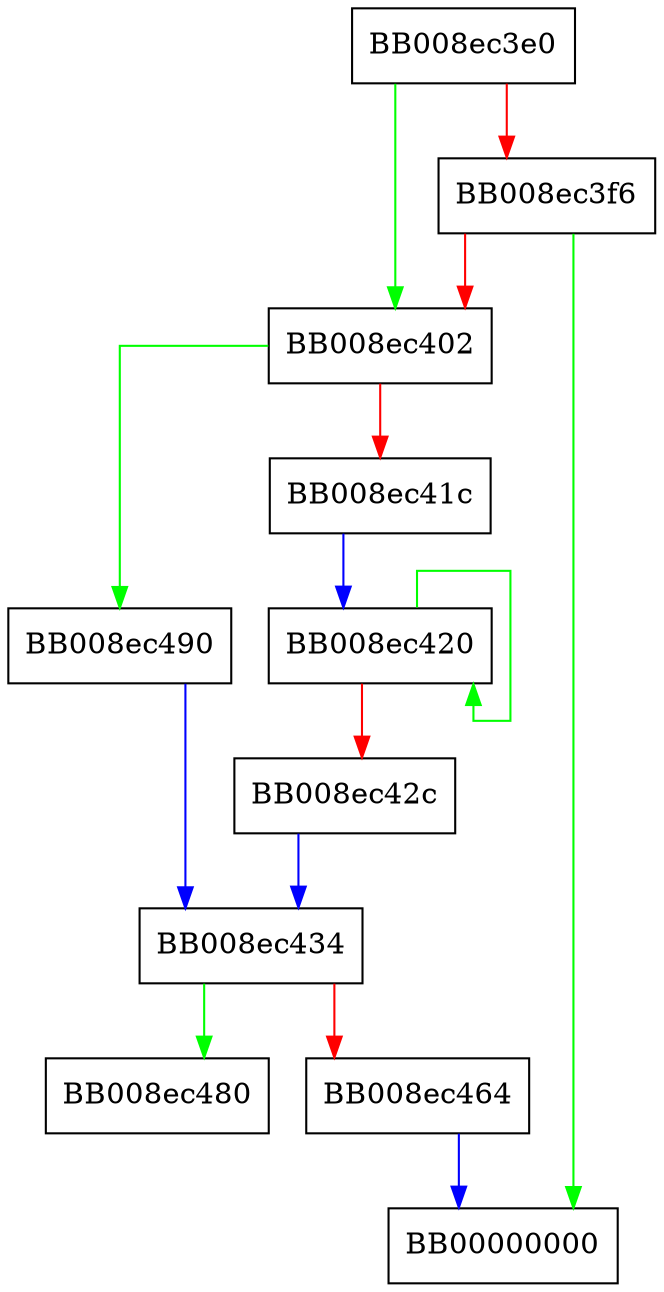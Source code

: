digraph _dl_add_to_namespace_list {
  node [shape="box"];
  graph [splines=ortho];
  BB008ec3e0 -> BB008ec402 [color="green"];
  BB008ec3e0 -> BB008ec3f6 [color="red"];
  BB008ec3f6 -> BB00000000 [color="green"];
  BB008ec3f6 -> BB008ec402 [color="red"];
  BB008ec402 -> BB008ec490 [color="green"];
  BB008ec402 -> BB008ec41c [color="red"];
  BB008ec41c -> BB008ec420 [color="blue"];
  BB008ec420 -> BB008ec420 [color="green"];
  BB008ec420 -> BB008ec42c [color="red"];
  BB008ec42c -> BB008ec434 [color="blue"];
  BB008ec434 -> BB008ec480 [color="green"];
  BB008ec434 -> BB008ec464 [color="red"];
  BB008ec464 -> BB00000000 [color="blue"];
  BB008ec490 -> BB008ec434 [color="blue"];
}
